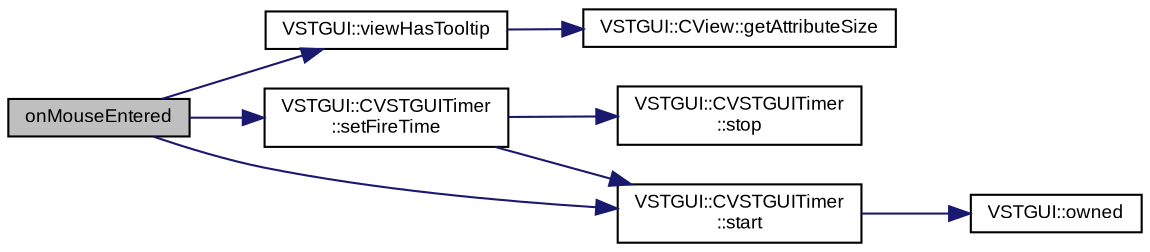 digraph "onMouseEntered"
{
  bgcolor="transparent";
  edge [fontname="Arial",fontsize="9",labelfontname="Arial",labelfontsize="9"];
  node [fontname="Arial",fontsize="9",shape=record];
  rankdir="LR";
  Node1 [label="onMouseEntered",height=0.2,width=0.4,color="black", fillcolor="grey75", style="filled" fontcolor="black"];
  Node1 -> Node2 [color="midnightblue",fontsize="9",style="solid",fontname="Arial"];
  Node2 [label="VSTGUI::viewHasTooltip",height=0.2,width=0.4,color="black",URL="$namespace_v_s_t_g_u_i.html#ab235b5451d2d91c04e4f8c5b23e2269c"];
  Node2 -> Node3 [color="midnightblue",fontsize="9",style="solid",fontname="Arial"];
  Node3 [label="VSTGUI::CView::getAttributeSize",height=0.2,width=0.4,color="black",URL="$class_v_s_t_g_u_i_1_1_c_view.html#aca7d0f4f75760c54963621b67720d6a7",tooltip="get the size of an attribute "];
  Node1 -> Node4 [color="midnightblue",fontsize="9",style="solid",fontname="Arial"];
  Node4 [label="VSTGUI::CVSTGUITimer\l::setFireTime",height=0.2,width=0.4,color="black",URL="$class_v_s_t_g_u_i_1_1_c_v_s_t_g_u_i_timer.html#a8647d7eb64d0c6fcbdd654332bac258b",tooltip="in milliseconds "];
  Node4 -> Node5 [color="midnightblue",fontsize="9",style="solid",fontname="Arial"];
  Node5 [label="VSTGUI::CVSTGUITimer\l::stop",height=0.2,width=0.4,color="black",URL="$class_v_s_t_g_u_i_1_1_c_v_s_t_g_u_i_timer.html#a68a350717fe6bf9012843e7c977d87b2",tooltip="stops the timer, returns whether timer was running or not "];
  Node4 -> Node6 [color="midnightblue",fontsize="9",style="solid",fontname="Arial"];
  Node6 [label="VSTGUI::CVSTGUITimer\l::start",height=0.2,width=0.4,color="black",URL="$class_v_s_t_g_u_i_1_1_c_v_s_t_g_u_i_timer.html#aad5997aaaa2d622f0ca57f8b24a51a7b",tooltip="starts the timer "];
  Node6 -> Node7 [color="midnightblue",fontsize="9",style="solid",fontname="Arial"];
  Node7 [label="VSTGUI::owned",height=0.2,width=0.4,color="black",URL="$namespace_v_s_t_g_u_i.html#a8464605507078761fac5d681245eb20a"];
  Node1 -> Node6 [color="midnightblue",fontsize="9",style="solid",fontname="Arial"];
}
